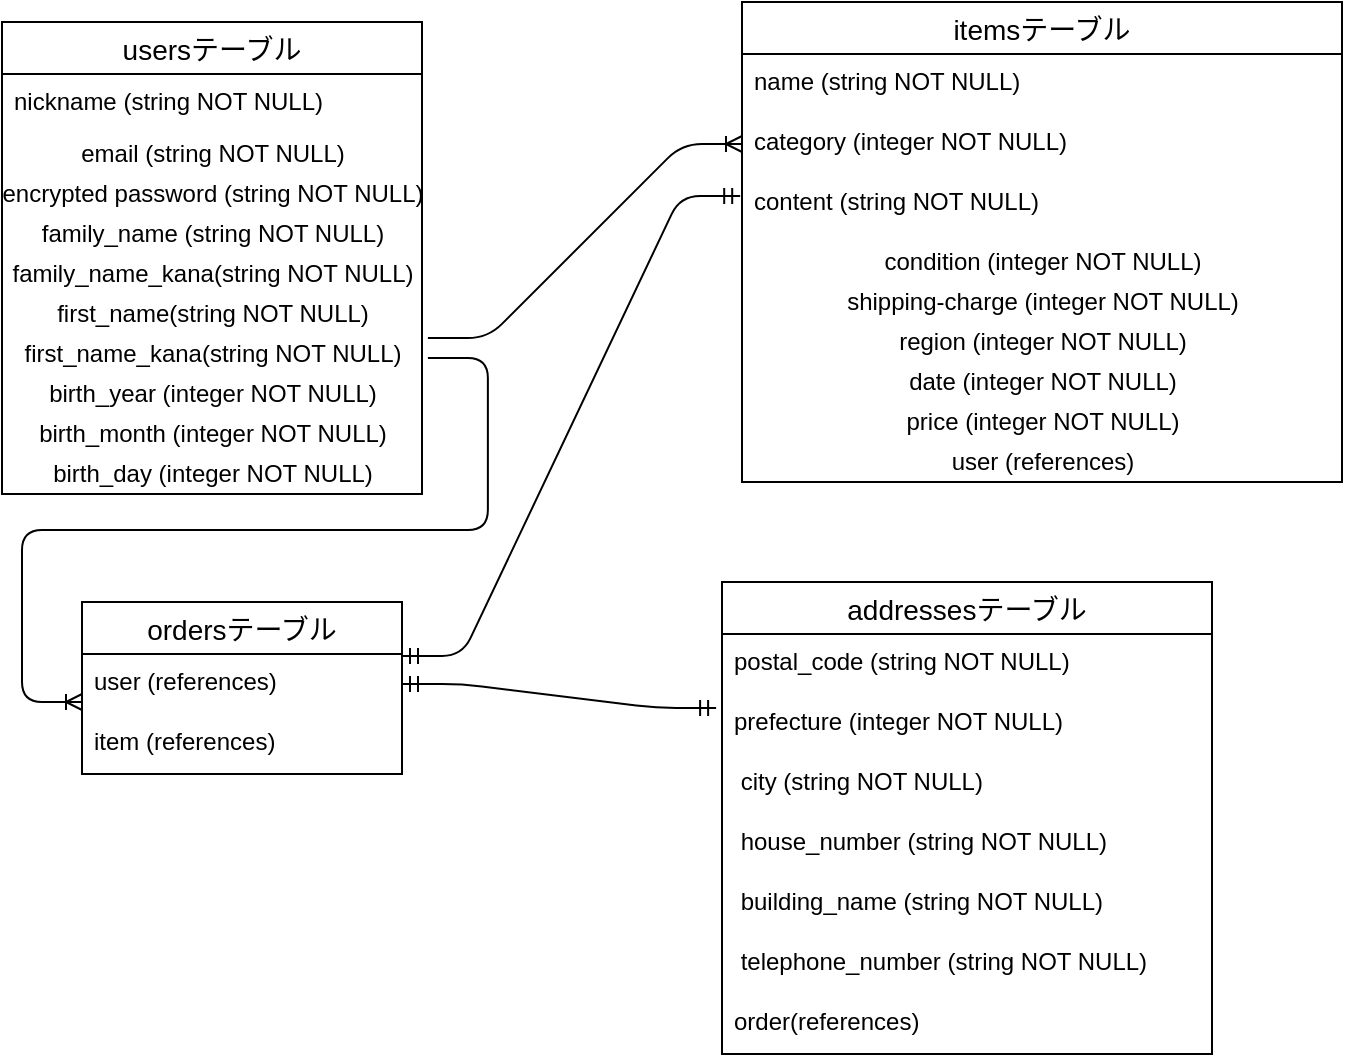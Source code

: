 <mxfile>
    <diagram id="tEHMPJROxT0DVK9UIJLK" name="ページ1">
        <mxGraphModel dx="1555" dy="447" grid="1" gridSize="10" guides="1" tooltips="1" connect="1" arrows="0" fold="1" page="1" pageScale="1" pageWidth="827" pageHeight="1169" math="0" shadow="0">
            <root>
                <mxCell id="0"/>
                <mxCell id="1" parent="0"/>
                <mxCell id="20" value="usersテーブル" style="swimlane;fontStyle=0;childLayout=stackLayout;horizontal=1;startSize=26;horizontalStack=0;resizeParent=1;resizeParentMax=0;resizeLast=0;collapsible=1;marginBottom=0;align=center;fontSize=14;" vertex="1" parent="1">
                    <mxGeometry x="-810" y="30" width="210" height="236" as="geometry"/>
                </mxCell>
                <mxCell id="22" value="nickname (string NOT NULL)" style="text;strokeColor=none;fillColor=none;spacingLeft=4;spacingRight=4;overflow=hidden;rotatable=0;points=[[0,0.5],[1,0.5]];portConstraint=eastwest;fontSize=12;" vertex="1" parent="20">
                    <mxGeometry y="26" width="210" height="30" as="geometry"/>
                </mxCell>
                <mxCell id="PVqDGqIh_cQyaRlKdATP-35" value="email (string NOT NULL)" style="text;html=1;resizable=0;autosize=1;align=center;verticalAlign=middle;points=[];fillColor=none;strokeColor=none;rounded=0;" vertex="1" parent="20">
                    <mxGeometry y="56" width="210" height="20" as="geometry"/>
                </mxCell>
                <mxCell id="PVqDGqIh_cQyaRlKdATP-25" value="encrypted password (string NOT NULL)" style="text;html=1;resizable=0;autosize=1;align=center;verticalAlign=middle;points=[];fillColor=none;strokeColor=none;rounded=0;" vertex="1" parent="20">
                    <mxGeometry y="76" width="210" height="20" as="geometry"/>
                </mxCell>
                <mxCell id="PVqDGqIh_cQyaRlKdATP-28" value="family_name (string NOT NULL)" style="text;html=1;resizable=0;autosize=1;align=center;verticalAlign=middle;points=[];fillColor=none;strokeColor=none;rounded=0;" vertex="1" parent="20">
                    <mxGeometry y="96" width="210" height="20" as="geometry"/>
                </mxCell>
                <mxCell id="PVqDGqIh_cQyaRlKdATP-29" value="family_name_kana(string NOT NULL)" style="text;html=1;resizable=0;autosize=1;align=center;verticalAlign=middle;points=[];fillColor=none;strokeColor=none;rounded=0;" vertex="1" parent="20">
                    <mxGeometry y="116" width="210" height="20" as="geometry"/>
                </mxCell>
                <mxCell id="PVqDGqIh_cQyaRlKdATP-30" value="first_name(string NOT NULL)" style="text;html=1;resizable=0;autosize=1;align=center;verticalAlign=middle;points=[];fillColor=none;strokeColor=none;rounded=0;" vertex="1" parent="20">
                    <mxGeometry y="136" width="210" height="20" as="geometry"/>
                </mxCell>
                <mxCell id="PVqDGqIh_cQyaRlKdATP-31" value="first_name_kana(string NOT NULL)" style="text;html=1;resizable=0;autosize=1;align=center;verticalAlign=middle;points=[];fillColor=none;strokeColor=none;rounded=0;" vertex="1" parent="20">
                    <mxGeometry y="156" width="210" height="20" as="geometry"/>
                </mxCell>
                <mxCell id="PVqDGqIh_cQyaRlKdATP-32" value="birth_year (integer NOT NULL)" style="text;html=1;resizable=0;autosize=1;align=center;verticalAlign=middle;points=[];fillColor=none;strokeColor=none;rounded=0;" vertex="1" parent="20">
                    <mxGeometry y="176" width="210" height="20" as="geometry"/>
                </mxCell>
                <mxCell id="PVqDGqIh_cQyaRlKdATP-33" value="birth_month (integer NOT NULL)" style="text;html=1;resizable=0;autosize=1;align=center;verticalAlign=middle;points=[];fillColor=none;strokeColor=none;rounded=0;" vertex="1" parent="20">
                    <mxGeometry y="196" width="210" height="20" as="geometry"/>
                </mxCell>
                <mxCell id="PVqDGqIh_cQyaRlKdATP-34" value="birth_day (integer NOT NULL)" style="text;html=1;resizable=0;autosize=1;align=center;verticalAlign=middle;points=[];fillColor=none;strokeColor=none;rounded=0;" vertex="1" parent="20">
                    <mxGeometry y="216" width="210" height="20" as="geometry"/>
                </mxCell>
                <mxCell id="PVqDGqIh_cQyaRlKdATP-37" value="itemsテーブル" style="swimlane;fontStyle=0;childLayout=stackLayout;horizontal=1;startSize=26;horizontalStack=0;resizeParent=1;resizeParentMax=0;resizeLast=0;collapsible=1;marginBottom=0;align=center;fontSize=14;" vertex="1" parent="1">
                    <mxGeometry x="-440" y="20" width="300" height="240" as="geometry">
                        <mxRectangle x="-450" y="30" width="120" height="26" as="alternateBounds"/>
                    </mxGeometry>
                </mxCell>
                <mxCell id="PVqDGqIh_cQyaRlKdATP-38" value="name (string NOT NULL)" style="text;strokeColor=none;fillColor=none;spacingLeft=4;spacingRight=4;overflow=hidden;rotatable=0;points=[[0,0.5],[1,0.5]];portConstraint=eastwest;fontSize=12;" vertex="1" parent="PVqDGqIh_cQyaRlKdATP-37">
                    <mxGeometry y="26" width="300" height="30" as="geometry"/>
                </mxCell>
                <mxCell id="PVqDGqIh_cQyaRlKdATP-40" value="category (integer NOT NULL)" style="text;strokeColor=none;fillColor=none;spacingLeft=4;spacingRight=4;overflow=hidden;rotatable=0;points=[[0,0.5],[1,0.5]];portConstraint=eastwest;fontSize=12;" vertex="1" parent="PVqDGqIh_cQyaRlKdATP-37">
                    <mxGeometry y="56" width="300" height="30" as="geometry"/>
                </mxCell>
                <mxCell id="PVqDGqIh_cQyaRlKdATP-39" value="content (string NOT NULL)" style="text;strokeColor=none;fillColor=none;spacingLeft=4;spacingRight=4;overflow=hidden;rotatable=0;points=[[0,0.5],[1,0.5]];portConstraint=eastwest;fontSize=12;" vertex="1" parent="PVqDGqIh_cQyaRlKdATP-37">
                    <mxGeometry y="86" width="300" height="34" as="geometry"/>
                </mxCell>
                <mxCell id="PVqDGqIh_cQyaRlKdATP-36" value="condition (integer NOT NULL)" style="text;html=1;resizable=0;autosize=1;align=center;verticalAlign=middle;points=[];fillColor=none;strokeColor=none;rounded=0;" vertex="1" parent="PVqDGqIh_cQyaRlKdATP-37">
                    <mxGeometry y="120" width="300" height="20" as="geometry"/>
                </mxCell>
                <mxCell id="PVqDGqIh_cQyaRlKdATP-44" value="shipping-charge (integer NOT NULL)" style="text;html=1;resizable=0;autosize=1;align=center;verticalAlign=middle;points=[];fillColor=none;strokeColor=none;rounded=0;" vertex="1" parent="PVqDGqIh_cQyaRlKdATP-37">
                    <mxGeometry y="140" width="300" height="20" as="geometry"/>
                </mxCell>
                <mxCell id="PVqDGqIh_cQyaRlKdATP-45" value="region (integer NOT NULL)" style="text;html=1;resizable=0;autosize=1;align=center;verticalAlign=middle;points=[];fillColor=none;strokeColor=none;rounded=0;" vertex="1" parent="PVqDGqIh_cQyaRlKdATP-37">
                    <mxGeometry y="160" width="300" height="20" as="geometry"/>
                </mxCell>
                <mxCell id="PVqDGqIh_cQyaRlKdATP-46" value="date (integer NOT NULL)" style="text;html=1;resizable=0;autosize=1;align=center;verticalAlign=middle;points=[];fillColor=none;strokeColor=none;rounded=0;" vertex="1" parent="PVqDGqIh_cQyaRlKdATP-37">
                    <mxGeometry y="180" width="300" height="20" as="geometry"/>
                </mxCell>
                <mxCell id="PVqDGqIh_cQyaRlKdATP-47" value="price (integer NOT NULL)" style="text;html=1;resizable=0;autosize=1;align=center;verticalAlign=middle;points=[];fillColor=none;strokeColor=none;rounded=0;" vertex="1" parent="PVqDGqIh_cQyaRlKdATP-37">
                    <mxGeometry y="200" width="300" height="20" as="geometry"/>
                </mxCell>
                <mxCell id="PVqDGqIh_cQyaRlKdATP-48" value="user (references)" style="text;html=1;resizable=0;autosize=1;align=center;verticalAlign=middle;points=[];fillColor=none;strokeColor=none;rounded=0;" vertex="1" parent="PVqDGqIh_cQyaRlKdATP-37">
                    <mxGeometry y="220" width="300" height="20" as="geometry"/>
                </mxCell>
                <mxCell id="PVqDGqIh_cQyaRlKdATP-49" value="ordersテーブル" style="swimlane;fontStyle=0;childLayout=stackLayout;horizontal=1;startSize=26;horizontalStack=0;resizeParent=1;resizeParentMax=0;resizeLast=0;collapsible=1;marginBottom=0;align=center;fontSize=14;" vertex="1" parent="1">
                    <mxGeometry x="-770" y="320" width="160" height="86" as="geometry"/>
                </mxCell>
                <mxCell id="PVqDGqIh_cQyaRlKdATP-50" value="user (references)" style="text;strokeColor=none;fillColor=none;spacingLeft=4;spacingRight=4;overflow=hidden;rotatable=0;points=[[0,0.5],[1,0.5]];portConstraint=eastwest;fontSize=12;" vertex="1" parent="PVqDGqIh_cQyaRlKdATP-49">
                    <mxGeometry y="26" width="160" height="30" as="geometry"/>
                </mxCell>
                <mxCell id="PVqDGqIh_cQyaRlKdATP-51" value="item (references)" style="text;strokeColor=none;fillColor=none;spacingLeft=4;spacingRight=4;overflow=hidden;rotatable=0;points=[[0,0.5],[1,0.5]];portConstraint=eastwest;fontSize=12;" vertex="1" parent="PVqDGqIh_cQyaRlKdATP-49">
                    <mxGeometry y="56" width="160" height="30" as="geometry"/>
                </mxCell>
                <mxCell id="PVqDGqIh_cQyaRlKdATP-57" value="addressesテーブル" style="swimlane;fontStyle=0;childLayout=stackLayout;horizontal=1;startSize=26;horizontalStack=0;resizeParent=1;resizeParentMax=0;resizeLast=0;collapsible=1;marginBottom=0;align=center;fontSize=14;" vertex="1" parent="1">
                    <mxGeometry x="-450" y="310" width="245" height="236" as="geometry"/>
                </mxCell>
                <mxCell id="PVqDGqIh_cQyaRlKdATP-58" value="postal_code (string NOT NULL)" style="text;strokeColor=none;fillColor=none;spacingLeft=4;spacingRight=4;overflow=hidden;rotatable=0;points=[[0,0.5],[1,0.5]];portConstraint=eastwest;fontSize=12;" vertex="1" parent="PVqDGqIh_cQyaRlKdATP-57">
                    <mxGeometry y="26" width="245" height="30" as="geometry"/>
                </mxCell>
                <mxCell id="PVqDGqIh_cQyaRlKdATP-59" value="prefecture (integer NOT NULL)" style="text;strokeColor=none;fillColor=none;spacingLeft=4;spacingRight=4;overflow=hidden;rotatable=0;points=[[0,0.5],[1,0.5]];portConstraint=eastwest;fontSize=12;" vertex="1" parent="PVqDGqIh_cQyaRlKdATP-57">
                    <mxGeometry y="56" width="245" height="30" as="geometry"/>
                </mxCell>
                <mxCell id="PVqDGqIh_cQyaRlKdATP-60" value=" city (string NOT NULL)" style="text;strokeColor=none;fillColor=none;spacingLeft=4;spacingRight=4;overflow=hidden;rotatable=0;points=[[0,0.5],[1,0.5]];portConstraint=eastwest;fontSize=12;" vertex="1" parent="PVqDGqIh_cQyaRlKdATP-57">
                    <mxGeometry y="86" width="245" height="30" as="geometry"/>
                </mxCell>
                <mxCell id="PVqDGqIh_cQyaRlKdATP-62" value=" house_number (string NOT NULL)" style="text;strokeColor=none;fillColor=none;spacingLeft=4;spacingRight=4;overflow=hidden;rotatable=0;points=[[0,0.5],[1,0.5]];portConstraint=eastwest;fontSize=12;" vertex="1" parent="PVqDGqIh_cQyaRlKdATP-57">
                    <mxGeometry y="116" width="245" height="30" as="geometry"/>
                </mxCell>
                <mxCell id="PVqDGqIh_cQyaRlKdATP-63" value=" building_name (string NOT NULL)" style="text;strokeColor=none;fillColor=none;spacingLeft=4;spacingRight=4;overflow=hidden;rotatable=0;points=[[0,0.5],[1,0.5]];portConstraint=eastwest;fontSize=12;" vertex="1" parent="PVqDGqIh_cQyaRlKdATP-57">
                    <mxGeometry y="146" width="245" height="30" as="geometry"/>
                </mxCell>
                <mxCell id="PVqDGqIh_cQyaRlKdATP-64" value=" telephone_number (string NOT NULL)" style="text;strokeColor=none;fillColor=none;spacingLeft=4;spacingRight=4;overflow=hidden;rotatable=0;points=[[0,0.5],[1,0.5]];portConstraint=eastwest;fontSize=12;" vertex="1" parent="PVqDGqIh_cQyaRlKdATP-57">
                    <mxGeometry y="176" width="245" height="30" as="geometry"/>
                </mxCell>
                <mxCell id="PVqDGqIh_cQyaRlKdATP-65" value="order(references)" style="text;strokeColor=none;fillColor=none;spacingLeft=4;spacingRight=4;overflow=hidden;rotatable=0;points=[[0,0.5],[1,0.5]];portConstraint=eastwest;fontSize=12;" vertex="1" parent="PVqDGqIh_cQyaRlKdATP-57">
                    <mxGeometry y="206" width="245" height="30" as="geometry"/>
                </mxCell>
                <mxCell id="PVqDGqIh_cQyaRlKdATP-74" value="" style="edgeStyle=entityRelationEdgeStyle;fontSize=12;html=1;endArrow=ERmandOne;startArrow=ERmandOne;entryX=-0.012;entryY=0.233;entryDx=0;entryDy=0;entryPerimeter=0;exitX=1;exitY=0.5;exitDx=0;exitDy=0;" edge="1" parent="1" source="PVqDGqIh_cQyaRlKdATP-50" target="PVqDGqIh_cQyaRlKdATP-59">
                    <mxGeometry width="100" height="100" relative="1" as="geometry">
                        <mxPoint x="-590" y="430" as="sourcePoint"/>
                        <mxPoint x="-490" y="330" as="targetPoint"/>
                    </mxGeometry>
                </mxCell>
                <mxCell id="PVqDGqIh_cQyaRlKdATP-75" value="" style="edgeStyle=entityRelationEdgeStyle;fontSize=12;html=1;endArrow=ERoneToMany;exitX=1.014;exitY=0.1;exitDx=0;exitDy=0;exitPerimeter=0;entryX=0;entryY=0.5;entryDx=0;entryDy=0;" edge="1" parent="1" source="PVqDGqIh_cQyaRlKdATP-31" target="PVqDGqIh_cQyaRlKdATP-40">
                    <mxGeometry width="100" height="100" relative="1" as="geometry">
                        <mxPoint x="-590" y="190" as="sourcePoint"/>
                        <mxPoint x="-470" y="90" as="targetPoint"/>
                    </mxGeometry>
                </mxCell>
                <mxCell id="PVqDGqIh_cQyaRlKdATP-76" value="" style="edgeStyle=entityRelationEdgeStyle;fontSize=12;html=1;endArrow=ERoneToMany;exitX=1.014;exitY=0.6;exitDx=0;exitDy=0;exitPerimeter=0;" edge="1" parent="1" source="PVqDGqIh_cQyaRlKdATP-31">
                    <mxGeometry width="100" height="100" relative="1" as="geometry">
                        <mxPoint x="-590" y="198" as="sourcePoint"/>
                        <mxPoint x="-770" y="370" as="targetPoint"/>
                    </mxGeometry>
                </mxCell>
                <mxCell id="PVqDGqIh_cQyaRlKdATP-77" value="" style="edgeStyle=entityRelationEdgeStyle;fontSize=12;html=1;endArrow=ERmandOne;startArrow=ERmandOne;exitX=1;exitY=0.033;exitDx=0;exitDy=0;entryX=-0.003;entryY=0.324;entryDx=0;entryDy=0;entryPerimeter=0;exitPerimeter=0;" edge="1" parent="1" source="PVqDGqIh_cQyaRlKdATP-50" target="PVqDGqIh_cQyaRlKdATP-39">
                    <mxGeometry width="100" height="100" relative="1" as="geometry">
                        <mxPoint x="-550" y="330" as="sourcePoint"/>
                        <mxPoint x="-450" y="230" as="targetPoint"/>
                    </mxGeometry>
                </mxCell>
            </root>
        </mxGraphModel>
    </diagram>
    <diagram id="FgZ3fADdnHLOMIlhms63" name="ページ2">
        <mxGraphModel dx="968" dy="447" grid="1" gridSize="10" guides="1" tooltips="1" connect="1" arrows="1" fold="1" page="1" pageScale="1" pageWidth="827" pageHeight="1169" math="0" shadow="0">
            <root>
                <mxCell id="fSAraVZnxRLLUpvcojy--0"/>
                <mxCell id="fSAraVZnxRLLUpvcojy--1" parent="fSAraVZnxRLLUpvcojy--0"/>
            </root>
        </mxGraphModel>
    </diagram>
</mxfile>